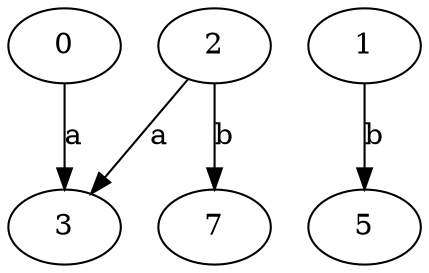 strict digraph  {
0;
2;
3;
5;
1;
7;
0 -> 3  [label=a];
2 -> 3  [label=a];
2 -> 7  [label=b];
1 -> 5  [label=b];
}
